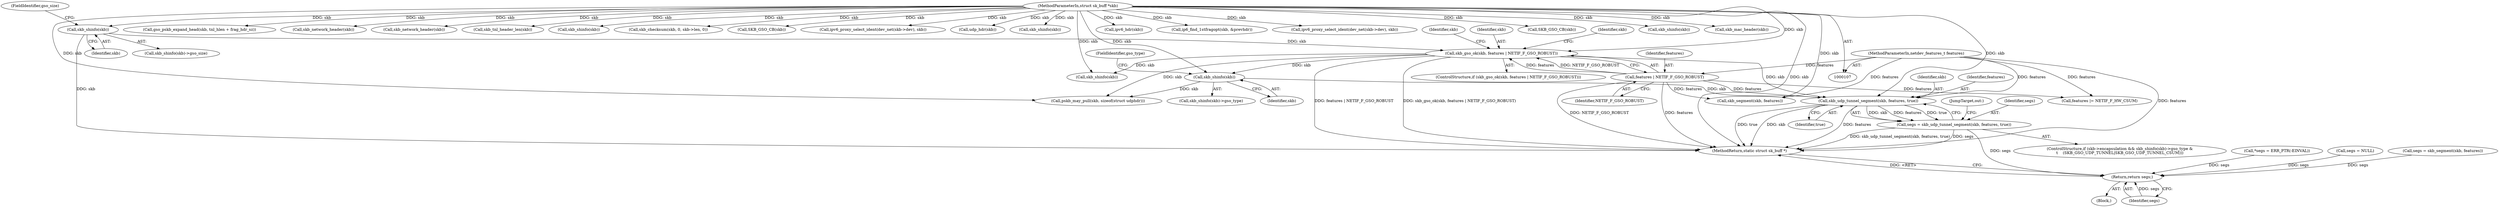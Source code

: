 digraph "0_linux_2423496af35d94a87156b063ea5cedffc10a70a1_2@pointer" {
"1000193" [label="(Call,skb_udp_tunnel_segment(skb, features, true))"];
"1000185" [label="(Call,skb_shinfo(skb))"];
"1000146" [label="(Call,skb_gso_ok(skb, features | NETIF_F_GSO_ROBUST))"];
"1000134" [label="(Call,skb_shinfo(skb))"];
"1000108" [label="(MethodParameterIn,struct sk_buff *skb)"];
"1000148" [label="(Call,features | NETIF_F_GSO_ROBUST)"];
"1000109" [label="(MethodParameterIn,netdev_features_t features)"];
"1000191" [label="(Call,segs = skb_udp_tunnel_segment(skb, features, true))"];
"1000401" [label="(Return,return segs;)"];
"1000285" [label="(Call,gso_pskb_expand_head(skb, tnl_hlen + frag_hdr_sz))"];
"1000196" [label="(Identifier,true)"];
"1000316" [label="(Call,skb_network_header(skb))"];
"1000362" [label="(Call,skb_network_header(skb))"];
"1000186" [label="(Identifier,skb)"];
"1000191" [label="(Call,segs = skb_udp_tunnel_segment(skb, features, true))"];
"1000273" [label="(Call,skb_tnl_header_len(skb))"];
"1000392" [label="(Call,skb_shinfo(skb))"];
"1000401" [label="(Return,return segs;)"];
"1000223" [label="(Call,skb_checksum(skb, 0, skb->len, 0))"];
"1000194" [label="(Identifier,skb)"];
"1000332" [label="(Call,SKB_GSO_CB(skb))"];
"1000381" [label="(Call,ipv6_proxy_select_ident(dev_net(skb->dev), skb))"];
"1000155" [label="(Identifier,skb)"];
"1000109" [label="(MethodParameterIn,netdev_features_t features)"];
"1000210" [label="(Call,udp_hdr(skb))"];
"1000165" [label="(Call,skb_shinfo(skb))"];
"1000110" [label="(Block,)"];
"1000184" [label="(Call,skb_shinfo(skb)->gso_type)"];
"1000136" [label="(FieldIdentifier,gso_size)"];
"1000148" [label="(Call,features | NETIF_F_GSO_ROBUST)"];
"1000108" [label="(MethodParameterIn,struct sk_buff *skb)"];
"1000147" [label="(Identifier,skb)"];
"1000203" [label="(Call,pskb_may_pull(skb, sizeof(struct udphdr)))"];
"1000135" [label="(Identifier,skb)"];
"1000214" [label="(Call,ipv6_hdr(skb))"];
"1000146" [label="(Call,skb_gso_ok(skb, features | NETIF_F_GSO_ROBUST))"];
"1000178" [label="(ControlStructure,if (skb->encapsulation && skb_shinfo(skb)->gso_type &\n\t    (SKB_GSO_UDP_TUNNEL|SKB_GSO_UDP_TUNNEL_CSUM)))"];
"1000133" [label="(Call,skb_shinfo(skb)->gso_size)"];
"1000402" [label="(Identifier,segs)"];
"1000187" [label="(FieldIdentifier,gso_type)"];
"1000293" [label="(Call,ip6_find_1stfragopt(skb, &prevhdr))"];
"1000112" [label="(Call,*segs = ERR_PTR(-EINVAL))"];
"1000168" [label="(Call,ipv6_proxy_select_ident(dev_net(skb->dev), skb))"];
"1000397" [label="(Call,skb_segment(skb, features))"];
"1000149" [label="(Identifier,features)"];
"1000400" [label="(JumpTarget,out:)"];
"1000195" [label="(Identifier,features)"];
"1000154" [label="(Call,skb_shinfo(skb))"];
"1000268" [label="(Call,features |= NETIF_F_HW_CSUM)"];
"1000134" [label="(Call,skb_shinfo(skb))"];
"1000343" [label="(Call,SKB_GSO_CB(skb))"];
"1000192" [label="(Identifier,segs)"];
"1000174" [label="(Call,segs = NULL)"];
"1000145" [label="(ControlStructure,if (skb_gso_ok(skb, features | NETIF_F_GSO_ROBUST)))"];
"1000150" [label="(Identifier,NETIF_F_GSO_ROBUST)"];
"1000395" [label="(Call,segs = skb_segment(skb, features))"];
"1000185" [label="(Call,skb_shinfo(skb))"];
"1000193" [label="(Call,skb_udp_tunnel_segment(skb, features, true))"];
"1000403" [label="(MethodReturn,static struct sk_buff *)"];
"1000378" [label="(Call,skb_shinfo(skb))"];
"1000181" [label="(Identifier,skb)"];
"1000318" [label="(Call,skb_mac_header(skb))"];
"1000193" -> "1000191"  [label="AST: "];
"1000193" -> "1000196"  [label="CFG: "];
"1000194" -> "1000193"  [label="AST: "];
"1000195" -> "1000193"  [label="AST: "];
"1000196" -> "1000193"  [label="AST: "];
"1000191" -> "1000193"  [label="CFG: "];
"1000193" -> "1000403"  [label="DDG: skb"];
"1000193" -> "1000403"  [label="DDG: features"];
"1000193" -> "1000403"  [label="DDG: true"];
"1000193" -> "1000191"  [label="DDG: skb"];
"1000193" -> "1000191"  [label="DDG: features"];
"1000193" -> "1000191"  [label="DDG: true"];
"1000185" -> "1000193"  [label="DDG: skb"];
"1000146" -> "1000193"  [label="DDG: skb"];
"1000108" -> "1000193"  [label="DDG: skb"];
"1000148" -> "1000193"  [label="DDG: features"];
"1000109" -> "1000193"  [label="DDG: features"];
"1000185" -> "1000184"  [label="AST: "];
"1000185" -> "1000186"  [label="CFG: "];
"1000186" -> "1000185"  [label="AST: "];
"1000187" -> "1000185"  [label="CFG: "];
"1000146" -> "1000185"  [label="DDG: skb"];
"1000108" -> "1000185"  [label="DDG: skb"];
"1000185" -> "1000203"  [label="DDG: skb"];
"1000146" -> "1000145"  [label="AST: "];
"1000146" -> "1000148"  [label="CFG: "];
"1000147" -> "1000146"  [label="AST: "];
"1000148" -> "1000146"  [label="AST: "];
"1000155" -> "1000146"  [label="CFG: "];
"1000181" -> "1000146"  [label="CFG: "];
"1000146" -> "1000403"  [label="DDG: features | NETIF_F_GSO_ROBUST"];
"1000146" -> "1000403"  [label="DDG: skb_gso_ok(skb, features | NETIF_F_GSO_ROBUST)"];
"1000134" -> "1000146"  [label="DDG: skb"];
"1000108" -> "1000146"  [label="DDG: skb"];
"1000148" -> "1000146"  [label="DDG: features"];
"1000148" -> "1000146"  [label="DDG: NETIF_F_GSO_ROBUST"];
"1000146" -> "1000154"  [label="DDG: skb"];
"1000146" -> "1000203"  [label="DDG: skb"];
"1000134" -> "1000133"  [label="AST: "];
"1000134" -> "1000135"  [label="CFG: "];
"1000135" -> "1000134"  [label="AST: "];
"1000136" -> "1000134"  [label="CFG: "];
"1000134" -> "1000403"  [label="DDG: skb"];
"1000108" -> "1000134"  [label="DDG: skb"];
"1000108" -> "1000107"  [label="AST: "];
"1000108" -> "1000403"  [label="DDG: skb"];
"1000108" -> "1000154"  [label="DDG: skb"];
"1000108" -> "1000165"  [label="DDG: skb"];
"1000108" -> "1000168"  [label="DDG: skb"];
"1000108" -> "1000203"  [label="DDG: skb"];
"1000108" -> "1000210"  [label="DDG: skb"];
"1000108" -> "1000214"  [label="DDG: skb"];
"1000108" -> "1000223"  [label="DDG: skb"];
"1000108" -> "1000273"  [label="DDG: skb"];
"1000108" -> "1000285"  [label="DDG: skb"];
"1000108" -> "1000293"  [label="DDG: skb"];
"1000108" -> "1000316"  [label="DDG: skb"];
"1000108" -> "1000318"  [label="DDG: skb"];
"1000108" -> "1000332"  [label="DDG: skb"];
"1000108" -> "1000343"  [label="DDG: skb"];
"1000108" -> "1000362"  [label="DDG: skb"];
"1000108" -> "1000378"  [label="DDG: skb"];
"1000108" -> "1000381"  [label="DDG: skb"];
"1000108" -> "1000392"  [label="DDG: skb"];
"1000108" -> "1000397"  [label="DDG: skb"];
"1000148" -> "1000150"  [label="CFG: "];
"1000149" -> "1000148"  [label="AST: "];
"1000150" -> "1000148"  [label="AST: "];
"1000148" -> "1000403"  [label="DDG: features"];
"1000148" -> "1000403"  [label="DDG: NETIF_F_GSO_ROBUST"];
"1000109" -> "1000148"  [label="DDG: features"];
"1000148" -> "1000268"  [label="DDG: features"];
"1000148" -> "1000397"  [label="DDG: features"];
"1000109" -> "1000107"  [label="AST: "];
"1000109" -> "1000403"  [label="DDG: features"];
"1000109" -> "1000268"  [label="DDG: features"];
"1000109" -> "1000397"  [label="DDG: features"];
"1000191" -> "1000178"  [label="AST: "];
"1000192" -> "1000191"  [label="AST: "];
"1000400" -> "1000191"  [label="CFG: "];
"1000191" -> "1000403"  [label="DDG: skb_udp_tunnel_segment(skb, features, true)"];
"1000191" -> "1000403"  [label="DDG: segs"];
"1000191" -> "1000401"  [label="DDG: segs"];
"1000401" -> "1000110"  [label="AST: "];
"1000401" -> "1000402"  [label="CFG: "];
"1000402" -> "1000401"  [label="AST: "];
"1000403" -> "1000401"  [label="CFG: "];
"1000401" -> "1000403"  [label="DDG: <RET>"];
"1000402" -> "1000401"  [label="DDG: segs"];
"1000395" -> "1000401"  [label="DDG: segs"];
"1000112" -> "1000401"  [label="DDG: segs"];
"1000174" -> "1000401"  [label="DDG: segs"];
}
